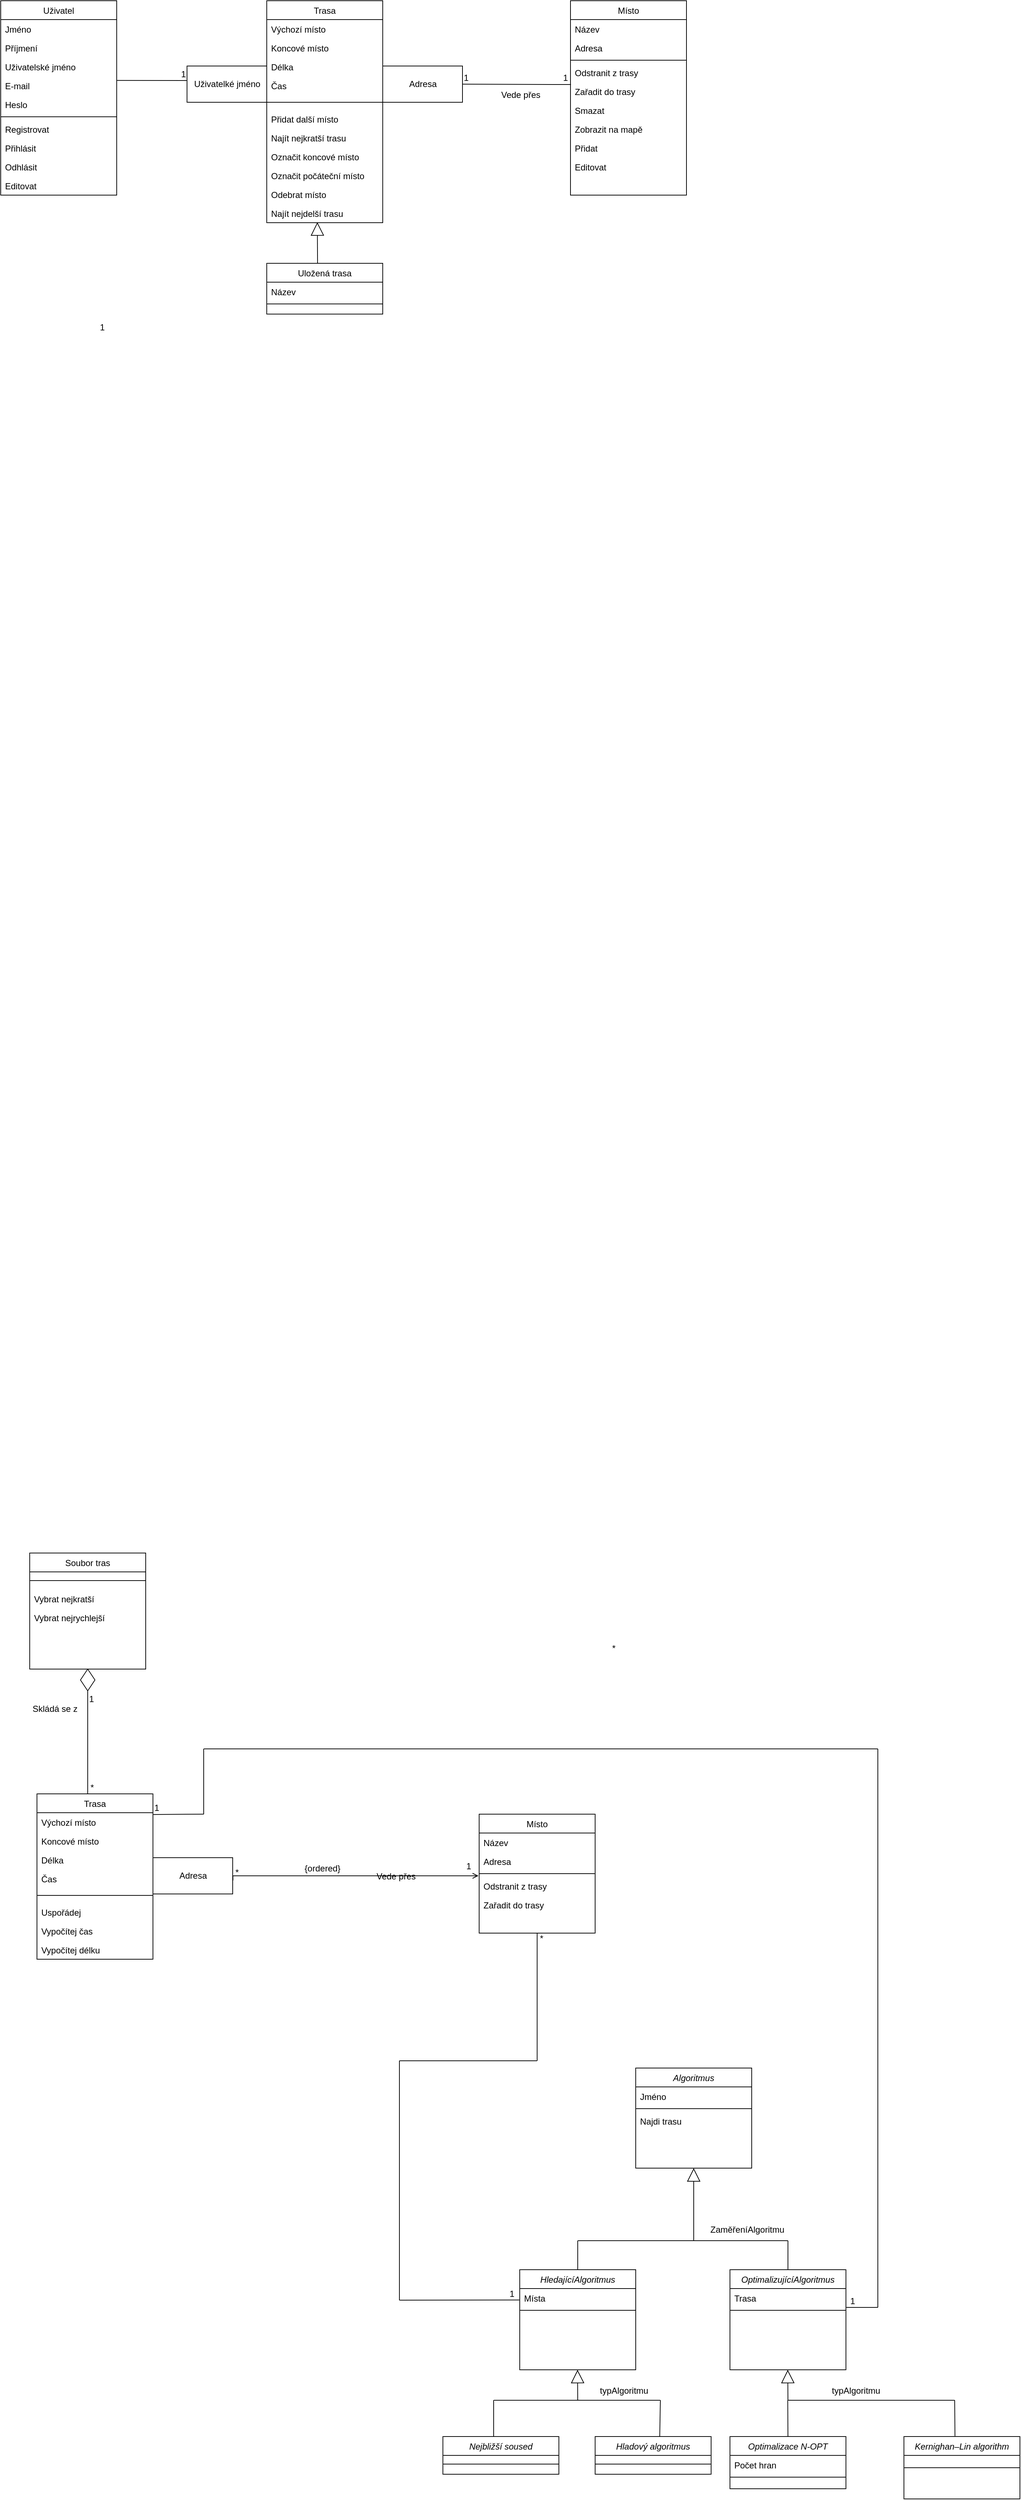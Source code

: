 <mxfile version="20.8.0" type="github">
  <diagram id="C5RBs43oDa-KdzZeNtuy" name="Page-1">
    <mxGraphModel dx="1836" dy="2154" grid="1" gridSize="10" guides="1" tooltips="1" connect="1" arrows="1" fold="1" page="1" pageScale="1" pageWidth="827" pageHeight="1169" math="0" shadow="0">
      <root>
        <mxCell id="WIyWlLk6GJQsqaUBKTNV-0" />
        <mxCell id="WIyWlLk6GJQsqaUBKTNV-1" parent="WIyWlLk6GJQsqaUBKTNV-0" />
        <mxCell id="zkfFHV4jXpPFQw0GAbJ--0" value="Algoritmus" style="swimlane;fontStyle=2;align=center;verticalAlign=top;childLayout=stackLayout;horizontal=1;startSize=26;horizontalStack=0;resizeParent=1;resizeLast=0;collapsible=1;marginBottom=0;rounded=0;shadow=0;strokeWidth=1;" parent="WIyWlLk6GJQsqaUBKTNV-1" vertex="1">
          <mxGeometry x="946" y="1760" width="160" height="138" as="geometry">
            <mxRectangle x="230" y="140" width="160" height="26" as="alternateBounds" />
          </mxGeometry>
        </mxCell>
        <mxCell id="zkfFHV4jXpPFQw0GAbJ--1" value="Jméno" style="text;align=left;verticalAlign=top;spacingLeft=4;spacingRight=4;overflow=hidden;rotatable=0;points=[[0,0.5],[1,0.5]];portConstraint=eastwest;" parent="zkfFHV4jXpPFQw0GAbJ--0" vertex="1">
          <mxGeometry y="26" width="160" height="26" as="geometry" />
        </mxCell>
        <mxCell id="zkfFHV4jXpPFQw0GAbJ--4" value="" style="line;html=1;strokeWidth=1;align=left;verticalAlign=middle;spacingTop=-1;spacingLeft=3;spacingRight=3;rotatable=0;labelPosition=right;points=[];portConstraint=eastwest;" parent="zkfFHV4jXpPFQw0GAbJ--0" vertex="1">
          <mxGeometry y="52" width="160" height="8" as="geometry" />
        </mxCell>
        <mxCell id="zkfFHV4jXpPFQw0GAbJ--5" value="Najdi trasu" style="text;align=left;verticalAlign=top;spacingLeft=4;spacingRight=4;overflow=hidden;rotatable=0;points=[[0,0.5],[1,0.5]];portConstraint=eastwest;" parent="zkfFHV4jXpPFQw0GAbJ--0" vertex="1">
          <mxGeometry y="60" width="160" height="26" as="geometry" />
        </mxCell>
        <mxCell id="zkfFHV4jXpPFQw0GAbJ--17" value="Místo" style="swimlane;fontStyle=0;align=center;verticalAlign=top;childLayout=stackLayout;horizontal=1;startSize=26;horizontalStack=0;resizeParent=1;resizeLast=0;collapsible=1;marginBottom=0;rounded=0;shadow=0;strokeWidth=1;" parent="WIyWlLk6GJQsqaUBKTNV-1" vertex="1">
          <mxGeometry x="730" y="1410" width="160" height="164" as="geometry">
            <mxRectangle x="508" y="120" width="160" height="26" as="alternateBounds" />
          </mxGeometry>
        </mxCell>
        <mxCell id="PRPRRemflatUXukgjwjQ-74" value="Název" style="text;align=left;verticalAlign=top;spacingLeft=4;spacingRight=4;overflow=hidden;rotatable=0;points=[[0,0.5],[1,0.5]];portConstraint=eastwest;rounded=0;shadow=0;html=0;" parent="zkfFHV4jXpPFQw0GAbJ--17" vertex="1">
          <mxGeometry y="26" width="160" height="26" as="geometry" />
        </mxCell>
        <mxCell id="0o7xEiwUKef1w0XgxSPL-0" value="Adresa" style="text;align=left;verticalAlign=top;spacingLeft=4;spacingRight=4;overflow=hidden;rotatable=0;points=[[0,0.5],[1,0.5]];portConstraint=eastwest;rounded=0;shadow=0;html=0;" parent="zkfFHV4jXpPFQw0GAbJ--17" vertex="1">
          <mxGeometry y="52" width="160" height="26" as="geometry" />
        </mxCell>
        <mxCell id="zkfFHV4jXpPFQw0GAbJ--23" value="" style="line;html=1;strokeWidth=1;align=left;verticalAlign=middle;spacingTop=-1;spacingLeft=3;spacingRight=3;rotatable=0;labelPosition=right;points=[];portConstraint=eastwest;" parent="zkfFHV4jXpPFQw0GAbJ--17" vertex="1">
          <mxGeometry y="78" width="160" height="8" as="geometry" />
        </mxCell>
        <mxCell id="zkfFHV4jXpPFQw0GAbJ--25" value="Odstranit z trasy" style="text;align=left;verticalAlign=top;spacingLeft=4;spacingRight=4;overflow=hidden;rotatable=0;points=[[0,0.5],[1,0.5]];portConstraint=eastwest;" parent="zkfFHV4jXpPFQw0GAbJ--17" vertex="1">
          <mxGeometry y="86" width="160" height="26" as="geometry" />
        </mxCell>
        <mxCell id="zkfFHV4jXpPFQw0GAbJ--24" value="Zařadit do trasy" style="text;align=left;verticalAlign=top;spacingLeft=4;spacingRight=4;overflow=hidden;rotatable=0;points=[[0,0.5],[1,0.5]];portConstraint=eastwest;" parent="zkfFHV4jXpPFQw0GAbJ--17" vertex="1">
          <mxGeometry y="112" width="160" height="26" as="geometry" />
        </mxCell>
        <mxCell id="PRPRRemflatUXukgjwjQ-11" value="Nejbližší soused" style="swimlane;fontStyle=2;align=center;verticalAlign=top;childLayout=stackLayout;horizontal=1;startSize=26;horizontalStack=0;resizeParent=1;resizeLast=0;collapsible=1;marginBottom=0;rounded=0;shadow=0;strokeWidth=1;" parent="WIyWlLk6GJQsqaUBKTNV-1" vertex="1">
          <mxGeometry x="680" y="2268" width="160" height="52" as="geometry">
            <mxRectangle x="230" y="140" width="160" height="26" as="alternateBounds" />
          </mxGeometry>
        </mxCell>
        <mxCell id="PRPRRemflatUXukgjwjQ-13" value="" style="line;html=1;strokeWidth=1;align=left;verticalAlign=middle;spacingTop=-1;spacingLeft=3;spacingRight=3;rotatable=0;labelPosition=right;points=[];portConstraint=eastwest;" parent="PRPRRemflatUXukgjwjQ-11" vertex="1">
          <mxGeometry y="26" width="160" height="24" as="geometry" />
        </mxCell>
        <mxCell id="PRPRRemflatUXukgjwjQ-15" value="Trasa" style="swimlane;fontStyle=0;align=center;verticalAlign=top;childLayout=stackLayout;horizontal=1;startSize=26;horizontalStack=0;resizeParent=1;resizeLast=0;collapsible=1;marginBottom=0;rounded=0;shadow=0;strokeWidth=1;" parent="WIyWlLk6GJQsqaUBKTNV-1" vertex="1">
          <mxGeometry x="120" y="1382" width="160" height="228" as="geometry">
            <mxRectangle x="508" y="120" width="160" height="26" as="alternateBounds" />
          </mxGeometry>
        </mxCell>
        <mxCell id="PRPRRemflatUXukgjwjQ-22" value="Výchozí místo" style="text;align=left;verticalAlign=top;spacingLeft=4;spacingRight=4;overflow=hidden;rotatable=0;points=[[0,0.5],[1,0.5]];portConstraint=eastwest;" parent="PRPRRemflatUXukgjwjQ-15" vertex="1">
          <mxGeometry y="26" width="160" height="26" as="geometry" />
        </mxCell>
        <mxCell id="PRPRRemflatUXukgjwjQ-23" value="Koncové místo" style="text;align=left;verticalAlign=top;spacingLeft=4;spacingRight=4;overflow=hidden;rotatable=0;points=[[0,0.5],[1,0.5]];portConstraint=eastwest;" parent="PRPRRemflatUXukgjwjQ-15" vertex="1">
          <mxGeometry y="52" width="160" height="26" as="geometry" />
        </mxCell>
        <mxCell id="PRPRRemflatUXukgjwjQ-83" value="Délka" style="text;align=left;verticalAlign=top;spacingLeft=4;spacingRight=4;overflow=hidden;rotatable=0;points=[[0,0.5],[1,0.5]];portConstraint=eastwest;" parent="PRPRRemflatUXukgjwjQ-15" vertex="1">
          <mxGeometry y="78" width="160" height="26" as="geometry" />
        </mxCell>
        <mxCell id="PRPRRemflatUXukgjwjQ-84" value="Čas" style="text;align=left;verticalAlign=top;spacingLeft=4;spacingRight=4;overflow=hidden;rotatable=0;points=[[0,0.5],[1,0.5]];portConstraint=eastwest;" parent="PRPRRemflatUXukgjwjQ-15" vertex="1">
          <mxGeometry y="104" width="160" height="26" as="geometry" />
        </mxCell>
        <mxCell id="PRPRRemflatUXukgjwjQ-18" value="" style="line;html=1;strokeWidth=1;align=left;verticalAlign=middle;spacingTop=-1;spacingLeft=3;spacingRight=3;rotatable=0;labelPosition=right;points=[];portConstraint=eastwest;" parent="PRPRRemflatUXukgjwjQ-15" vertex="1">
          <mxGeometry y="130" width="160" height="20" as="geometry" />
        </mxCell>
        <mxCell id="PRPRRemflatUXukgjwjQ-120" value="Uspořádej" style="text;align=left;verticalAlign=top;spacingLeft=4;spacingRight=4;overflow=hidden;rotatable=0;points=[[0,0.5],[1,0.5]];portConstraint=eastwest;" parent="PRPRRemflatUXukgjwjQ-15" vertex="1">
          <mxGeometry y="150" width="160" height="26" as="geometry" />
        </mxCell>
        <mxCell id="PRPRRemflatUXukgjwjQ-126" value="Vypočítej čas" style="text;align=left;verticalAlign=top;spacingLeft=4;spacingRight=4;overflow=hidden;rotatable=0;points=[[0,0.5],[1,0.5]];portConstraint=eastwest;" parent="PRPRRemflatUXukgjwjQ-15" vertex="1">
          <mxGeometry y="176" width="160" height="26" as="geometry" />
        </mxCell>
        <mxCell id="PRPRRemflatUXukgjwjQ-127" value="Vypočítej délku" style="text;align=left;verticalAlign=top;spacingLeft=4;spacingRight=4;overflow=hidden;rotatable=0;points=[[0,0.5],[1,0.5]];portConstraint=eastwest;" parent="PRPRRemflatUXukgjwjQ-15" vertex="1">
          <mxGeometry y="202" width="160" height="26" as="geometry" />
        </mxCell>
        <mxCell id="zkfFHV4jXpPFQw0GAbJ--26" value="" style="endArrow=open;shadow=0;strokeWidth=1;rounded=0;endFill=1;edgeStyle=elbowEdgeStyle;elbow=vertical;exitX=1.003;exitY=0.627;exitDx=0;exitDy=0;exitPerimeter=0;" parent="WIyWlLk6GJQsqaUBKTNV-1" source="PRPRRemflatUXukgjwjQ-73" edge="1">
          <mxGeometry x="0.5" y="41" relative="1" as="geometry">
            <mxPoint x="480" y="1522" as="sourcePoint" />
            <mxPoint x="729" y="1495" as="targetPoint" />
            <mxPoint x="-40" y="32" as="offset" />
            <Array as="points">
              <mxPoint x="570" y="1495" />
            </Array>
          </mxGeometry>
        </mxCell>
        <mxCell id="zkfFHV4jXpPFQw0GAbJ--27" value="1" style="resizable=0;align=left;verticalAlign=bottom;labelBackgroundColor=none;fontSize=12;" parent="zkfFHV4jXpPFQw0GAbJ--26" connectable="0" vertex="1">
          <mxGeometry x="-1" relative="1" as="geometry">
            <mxPoint x="320" y="-11" as="offset" />
          </mxGeometry>
        </mxCell>
        <mxCell id="zkfFHV4jXpPFQw0GAbJ--28" value="*" style="resizable=0;align=right;verticalAlign=bottom;labelBackgroundColor=none;fontSize=12;" parent="zkfFHV4jXpPFQw0GAbJ--26" connectable="0" vertex="1">
          <mxGeometry x="1" relative="1" as="geometry">
            <mxPoint x="-329" y="4" as="offset" />
          </mxGeometry>
        </mxCell>
        <mxCell id="zkfFHV4jXpPFQw0GAbJ--29" value="Vede přes" style="text;html=1;resizable=0;points=[];;align=center;verticalAlign=middle;labelBackgroundColor=none;rounded=0;shadow=0;strokeWidth=1;fontSize=12;" parent="zkfFHV4jXpPFQw0GAbJ--26" vertex="1" connectable="0">
          <mxGeometry x="0.5" y="49" relative="1" as="geometry">
            <mxPoint x="144" y="-2406" as="offset" />
          </mxGeometry>
        </mxCell>
        <mxCell id="PRPRRemflatUXukgjwjQ-29" value="Hladový algoritmus" style="swimlane;fontStyle=2;align=center;verticalAlign=top;childLayout=stackLayout;horizontal=1;startSize=26;horizontalStack=0;resizeParent=1;resizeLast=0;collapsible=1;marginBottom=0;rounded=0;shadow=0;strokeWidth=1;" parent="WIyWlLk6GJQsqaUBKTNV-1" vertex="1">
          <mxGeometry x="890" y="2268" width="160" height="52" as="geometry">
            <mxRectangle x="230" y="140" width="160" height="26" as="alternateBounds" />
          </mxGeometry>
        </mxCell>
        <mxCell id="PRPRRemflatUXukgjwjQ-31" value="" style="line;html=1;strokeWidth=1;align=left;verticalAlign=middle;spacingTop=-1;spacingLeft=3;spacingRight=3;rotatable=0;labelPosition=right;points=[];portConstraint=eastwest;" parent="PRPRRemflatUXukgjwjQ-29" vertex="1">
          <mxGeometry y="26" width="160" height="24" as="geometry" />
        </mxCell>
        <mxCell id="PRPRRemflatUXukgjwjQ-33" value="Optimalizace N-OPT" style="swimlane;fontStyle=2;align=center;verticalAlign=top;childLayout=stackLayout;horizontal=1;startSize=26;horizontalStack=0;resizeParent=1;resizeLast=0;collapsible=1;marginBottom=0;rounded=0;shadow=0;strokeWidth=1;" parent="WIyWlLk6GJQsqaUBKTNV-1" vertex="1">
          <mxGeometry x="1076" y="2268" width="160" height="72" as="geometry">
            <mxRectangle x="230" y="140" width="160" height="26" as="alternateBounds" />
          </mxGeometry>
        </mxCell>
        <mxCell id="PRPRRemflatUXukgjwjQ-34" value="Počet hran" style="text;align=left;verticalAlign=top;spacingLeft=4;spacingRight=4;overflow=hidden;rotatable=0;points=[[0,0.5],[1,0.5]];portConstraint=eastwest;" parent="PRPRRemflatUXukgjwjQ-33" vertex="1">
          <mxGeometry y="26" width="160" height="26" as="geometry" />
        </mxCell>
        <mxCell id="PRPRRemflatUXukgjwjQ-35" value="" style="line;html=1;strokeWidth=1;align=left;verticalAlign=middle;spacingTop=-1;spacingLeft=3;spacingRight=3;rotatable=0;labelPosition=right;points=[];portConstraint=eastwest;" parent="PRPRRemflatUXukgjwjQ-33" vertex="1">
          <mxGeometry y="52" width="160" height="8" as="geometry" />
        </mxCell>
        <mxCell id="PRPRRemflatUXukgjwjQ-37" value="" style="endArrow=block;endSize=16;endFill=0;html=1;rounded=0;entryX=0.5;entryY=1;entryDx=0;entryDy=0;" parent="WIyWlLk6GJQsqaUBKTNV-1" target="zkfFHV4jXpPFQw0GAbJ--0" edge="1">
          <mxGeometry x="0.805" y="-35" width="160" relative="1" as="geometry">
            <mxPoint x="1026" y="1938" as="sourcePoint" />
            <mxPoint x="996" y="2088" as="targetPoint" />
            <mxPoint as="offset" />
          </mxGeometry>
        </mxCell>
        <mxCell id="PRPRRemflatUXukgjwjQ-38" value="" style="endArrow=none;html=1;rounded=0;" parent="WIyWlLk6GJQsqaUBKTNV-1" edge="1">
          <mxGeometry width="50" height="50" relative="1" as="geometry">
            <mxPoint x="750" y="2268" as="sourcePoint" />
            <mxPoint x="750" y="2218" as="targetPoint" />
          </mxGeometry>
        </mxCell>
        <mxCell id="PRPRRemflatUXukgjwjQ-39" value="" style="endArrow=none;html=1;rounded=0;" parent="WIyWlLk6GJQsqaUBKTNV-1" edge="1">
          <mxGeometry width="50" height="50" relative="1" as="geometry">
            <mxPoint x="750" y="2218" as="sourcePoint" />
            <mxPoint x="980" y="2218" as="targetPoint" />
          </mxGeometry>
        </mxCell>
        <mxCell id="PRPRRemflatUXukgjwjQ-41" value="" style="endArrow=none;html=1;rounded=0;exitX=0.5;exitY=0;exitDx=0;exitDy=0;" parent="WIyWlLk6GJQsqaUBKTNV-1" source="PRPRRemflatUXukgjwjQ-33" edge="1">
          <mxGeometry width="50" height="50" relative="1" as="geometry">
            <mxPoint x="1155.71" y="2258" as="sourcePoint" />
            <mxPoint x="1155.71" y="2218" as="targetPoint" />
          </mxGeometry>
        </mxCell>
        <mxCell id="PRPRRemflatUXukgjwjQ-43" value="" style="endArrow=none;html=1;rounded=0;exitX=0.557;exitY=-0.004;exitDx=0;exitDy=0;exitPerimeter=0;" parent="WIyWlLk6GJQsqaUBKTNV-1" source="PRPRRemflatUXukgjwjQ-29" edge="1">
          <mxGeometry width="50" height="50" relative="1" as="geometry">
            <mxPoint x="980" y="2258" as="sourcePoint" />
            <mxPoint x="980" y="2218" as="targetPoint" />
          </mxGeometry>
        </mxCell>
        <mxCell id="PRPRRemflatUXukgjwjQ-44" value="" style="endArrow=none;html=1;rounded=0;" parent="WIyWlLk6GJQsqaUBKTNV-1" edge="1">
          <mxGeometry width="50" height="50" relative="1" as="geometry">
            <mxPoint x="1026" y="1998" as="sourcePoint" />
            <mxPoint x="1026" y="1938" as="targetPoint" />
          </mxGeometry>
        </mxCell>
        <mxCell id="PRPRRemflatUXukgjwjQ-45" value="ZaměřeníAlgoritmu" style="text;html=1;strokeColor=none;fillColor=none;align=center;verticalAlign=middle;whiteSpace=wrap;rounded=0;" parent="WIyWlLk6GJQsqaUBKTNV-1" vertex="1">
          <mxGeometry x="1070" y="1968" width="60" height="30" as="geometry" />
        </mxCell>
        <mxCell id="PRPRRemflatUXukgjwjQ-50" value="HledajícíAlgoritmus" style="swimlane;fontStyle=2;align=center;verticalAlign=top;childLayout=stackLayout;horizontal=1;startSize=26;horizontalStack=0;resizeParent=1;resizeLast=0;collapsible=1;marginBottom=0;rounded=0;shadow=0;strokeWidth=1;" parent="WIyWlLk6GJQsqaUBKTNV-1" vertex="1">
          <mxGeometry x="786" y="2038" width="160" height="138" as="geometry">
            <mxRectangle x="230" y="140" width="160" height="26" as="alternateBounds" />
          </mxGeometry>
        </mxCell>
        <mxCell id="PRPRRemflatUXukgjwjQ-51" value="Místa" style="text;align=left;verticalAlign=top;spacingLeft=4;spacingRight=4;overflow=hidden;rotatable=0;points=[[0,0.5],[1,0.5]];portConstraint=eastwest;" parent="PRPRRemflatUXukgjwjQ-50" vertex="1">
          <mxGeometry y="26" width="160" height="26" as="geometry" />
        </mxCell>
        <mxCell id="PRPRRemflatUXukgjwjQ-52" value="" style="line;html=1;strokeWidth=1;align=left;verticalAlign=middle;spacingTop=-1;spacingLeft=3;spacingRight=3;rotatable=0;labelPosition=right;points=[];portConstraint=eastwest;" parent="PRPRRemflatUXukgjwjQ-50" vertex="1">
          <mxGeometry y="52" width="160" height="8" as="geometry" />
        </mxCell>
        <mxCell id="PRPRRemflatUXukgjwjQ-54" value="OptimalizujícíAlgoritmus&#xa;" style="swimlane;fontStyle=2;align=center;verticalAlign=top;childLayout=stackLayout;horizontal=1;startSize=26;horizontalStack=0;resizeParent=1;resizeLast=0;collapsible=1;marginBottom=0;rounded=0;shadow=0;strokeWidth=1;" parent="WIyWlLk6GJQsqaUBKTNV-1" vertex="1">
          <mxGeometry x="1076" y="2038" width="160" height="138" as="geometry">
            <mxRectangle x="230" y="140" width="160" height="26" as="alternateBounds" />
          </mxGeometry>
        </mxCell>
        <mxCell id="PRPRRemflatUXukgjwjQ-55" value="Trasa" style="text;align=left;verticalAlign=top;spacingLeft=4;spacingRight=4;overflow=hidden;rotatable=0;points=[[0,0.5],[1,0.5]];portConstraint=eastwest;" parent="PRPRRemflatUXukgjwjQ-54" vertex="1">
          <mxGeometry y="26" width="160" height="26" as="geometry" />
        </mxCell>
        <mxCell id="PRPRRemflatUXukgjwjQ-56" value="" style="line;html=1;strokeWidth=1;align=left;verticalAlign=middle;spacingTop=-1;spacingLeft=3;spacingRight=3;rotatable=0;labelPosition=right;points=[];portConstraint=eastwest;" parent="PRPRRemflatUXukgjwjQ-54" vertex="1">
          <mxGeometry y="52" width="160" height="8" as="geometry" />
        </mxCell>
        <mxCell id="PRPRRemflatUXukgjwjQ-58" value="" style="endArrow=none;html=1;rounded=0;" parent="WIyWlLk6GJQsqaUBKTNV-1" edge="1">
          <mxGeometry width="50" height="50" relative="1" as="geometry">
            <mxPoint x="866" y="1998" as="sourcePoint" />
            <mxPoint x="1156" y="1998" as="targetPoint" />
          </mxGeometry>
        </mxCell>
        <mxCell id="PRPRRemflatUXukgjwjQ-59" value="" style="endArrow=none;html=1;rounded=0;exitX=0.5;exitY=0;exitDx=0;exitDy=0;" parent="WIyWlLk6GJQsqaUBKTNV-1" source="PRPRRemflatUXukgjwjQ-50" edge="1">
          <mxGeometry width="50" height="50" relative="1" as="geometry">
            <mxPoint x="896" y="2048" as="sourcePoint" />
            <mxPoint x="866" y="1998" as="targetPoint" />
          </mxGeometry>
        </mxCell>
        <mxCell id="PRPRRemflatUXukgjwjQ-60" value="" style="endArrow=none;html=1;rounded=0;exitX=0.5;exitY=0;exitDx=0;exitDy=0;" parent="WIyWlLk6GJQsqaUBKTNV-1" source="PRPRRemflatUXukgjwjQ-54" edge="1">
          <mxGeometry width="50" height="50" relative="1" as="geometry">
            <mxPoint x="1106" y="2048" as="sourcePoint" />
            <mxPoint x="1156" y="1998" as="targetPoint" />
          </mxGeometry>
        </mxCell>
        <mxCell id="PRPRRemflatUXukgjwjQ-61" value="" style="endArrow=block;endSize=16;endFill=0;html=1;rounded=0;entryX=0.5;entryY=1;entryDx=0;entryDy=0;" parent="WIyWlLk6GJQsqaUBKTNV-1" edge="1">
          <mxGeometry x="0.805" y="-35" width="160" relative="1" as="geometry">
            <mxPoint x="866" y="2218" as="sourcePoint" />
            <mxPoint x="865.71" y="2176" as="targetPoint" />
            <mxPoint as="offset" />
          </mxGeometry>
        </mxCell>
        <mxCell id="PRPRRemflatUXukgjwjQ-66" value="" style="endArrow=block;endSize=16;endFill=0;html=1;rounded=0;entryX=0.5;entryY=1;entryDx=0;entryDy=0;" parent="WIyWlLk6GJQsqaUBKTNV-1" edge="1">
          <mxGeometry x="0.805" y="-35" width="160" relative="1" as="geometry">
            <mxPoint x="1156" y="2218" as="sourcePoint" />
            <mxPoint x="1155.71" y="2176" as="targetPoint" />
            <mxPoint as="offset" />
          </mxGeometry>
        </mxCell>
        <mxCell id="PRPRRemflatUXukgjwjQ-67" value="" style="endArrow=none;html=1;rounded=0;" parent="WIyWlLk6GJQsqaUBKTNV-1" edge="1">
          <mxGeometry width="50" height="50" relative="1" as="geometry">
            <mxPoint x="1156" y="2218" as="sourcePoint" />
            <mxPoint x="1386" y="2218" as="targetPoint" />
          </mxGeometry>
        </mxCell>
        <mxCell id="PRPRRemflatUXukgjwjQ-68" value="Kernighan–Lin algorithm" style="swimlane;fontStyle=2;align=center;verticalAlign=top;childLayout=stackLayout;horizontal=1;startSize=26;horizontalStack=0;resizeParent=1;resizeLast=0;collapsible=1;marginBottom=0;rounded=0;shadow=0;strokeWidth=1;" parent="WIyWlLk6GJQsqaUBKTNV-1" vertex="1">
          <mxGeometry x="1316" y="2268" width="160" height="86" as="geometry">
            <mxRectangle x="230" y="140" width="160" height="26" as="alternateBounds" />
          </mxGeometry>
        </mxCell>
        <mxCell id="PRPRRemflatUXukgjwjQ-70" value="" style="line;html=1;strokeWidth=1;align=left;verticalAlign=middle;spacingTop=-1;spacingLeft=3;spacingRight=3;rotatable=0;labelPosition=right;points=[];portConstraint=eastwest;" parent="PRPRRemflatUXukgjwjQ-68" vertex="1">
          <mxGeometry y="26" width="160" height="34" as="geometry" />
        </mxCell>
        <mxCell id="PRPRRemflatUXukgjwjQ-72" value="" style="endArrow=none;html=1;rounded=0;exitX=0.44;exitY=-0.007;exitDx=0;exitDy=0;exitPerimeter=0;" parent="WIyWlLk6GJQsqaUBKTNV-1" source="PRPRRemflatUXukgjwjQ-68" edge="1">
          <mxGeometry width="50" height="50" relative="1" as="geometry">
            <mxPoint x="1336" y="2268" as="sourcePoint" />
            <mxPoint x="1386" y="2218" as="targetPoint" />
          </mxGeometry>
        </mxCell>
        <mxCell id="PRPRRemflatUXukgjwjQ-73" value="Adresa" style="html=1;" parent="WIyWlLk6GJQsqaUBKTNV-1" vertex="1">
          <mxGeometry x="280" y="1470" width="110" height="50" as="geometry" />
        </mxCell>
        <mxCell id="PRPRRemflatUXukgjwjQ-85" value="" style="endArrow=none;html=1;rounded=0;" parent="WIyWlLk6GJQsqaUBKTNV-1" edge="1">
          <mxGeometry width="50" height="50" relative="1" as="geometry">
            <mxPoint x="810" y="1750" as="sourcePoint" />
            <mxPoint x="810" y="1574" as="targetPoint" />
          </mxGeometry>
        </mxCell>
        <mxCell id="PRPRRemflatUXukgjwjQ-86" value="" style="endArrow=none;html=1;rounded=0;" parent="WIyWlLk6GJQsqaUBKTNV-1" edge="1">
          <mxGeometry width="50" height="50" relative="1" as="geometry">
            <mxPoint x="620" y="1750" as="sourcePoint" />
            <mxPoint x="810" y="1750" as="targetPoint" />
          </mxGeometry>
        </mxCell>
        <mxCell id="PRPRRemflatUXukgjwjQ-87" value="" style="endArrow=none;html=1;rounded=0;" parent="WIyWlLk6GJQsqaUBKTNV-1" edge="1">
          <mxGeometry width="50" height="50" relative="1" as="geometry">
            <mxPoint x="620" y="2080" as="sourcePoint" />
            <mxPoint x="620" y="1750" as="targetPoint" />
          </mxGeometry>
        </mxCell>
        <mxCell id="PRPRRemflatUXukgjwjQ-88" value="" style="endArrow=none;html=1;rounded=0;entryX=-0.004;entryY=0.607;entryDx=0;entryDy=0;entryPerimeter=0;" parent="WIyWlLk6GJQsqaUBKTNV-1" target="PRPRRemflatUXukgjwjQ-51" edge="1">
          <mxGeometry width="50" height="50" relative="1" as="geometry">
            <mxPoint x="620" y="2080" as="sourcePoint" />
            <mxPoint x="780" y="2080" as="targetPoint" />
          </mxGeometry>
        </mxCell>
        <mxCell id="PRPRRemflatUXukgjwjQ-91" value="*" style="resizable=0;align=right;verticalAlign=bottom;labelBackgroundColor=none;fontSize=12;" parent="WIyWlLk6GJQsqaUBKTNV-1" connectable="0" vertex="1">
          <mxGeometry x="820" y="1590" as="geometry" />
        </mxCell>
        <mxCell id="PRPRRemflatUXukgjwjQ-92" value="1" style="resizable=0;align=left;verticalAlign=bottom;labelBackgroundColor=none;fontSize=12;direction=west;" parent="WIyWlLk6GJQsqaUBKTNV-1" connectable="0" vertex="1">
          <mxGeometry x="1240" y="2090" as="geometry" />
        </mxCell>
        <mxCell id="PRPRRemflatUXukgjwjQ-93" value="" style="endArrow=none;html=1;rounded=0;" parent="WIyWlLk6GJQsqaUBKTNV-1" edge="1">
          <mxGeometry width="50" height="50" relative="1" as="geometry">
            <mxPoint x="190" y="1382" as="sourcePoint" />
            <mxPoint x="190" y="1240" as="targetPoint" />
          </mxGeometry>
        </mxCell>
        <mxCell id="PRPRRemflatUXukgjwjQ-94" value="" style="endArrow=none;html=1;rounded=0;" parent="WIyWlLk6GJQsqaUBKTNV-1" edge="1">
          <mxGeometry width="50" height="50" relative="1" as="geometry">
            <mxPoint x="350" y="1320" as="sourcePoint" />
            <mxPoint x="1280" y="1320" as="targetPoint" />
          </mxGeometry>
        </mxCell>
        <mxCell id="PRPRRemflatUXukgjwjQ-95" value="" style="endArrow=none;html=1;rounded=0;" parent="WIyWlLk6GJQsqaUBKTNV-1" edge="1">
          <mxGeometry width="50" height="50" relative="1" as="geometry">
            <mxPoint x="1280" y="2090" as="sourcePoint" />
            <mxPoint x="1280" y="1320" as="targetPoint" />
          </mxGeometry>
        </mxCell>
        <mxCell id="PRPRRemflatUXukgjwjQ-96" value="" style="endArrow=none;html=1;rounded=0;exitX=1;exitY=1;exitDx=0;exitDy=0;exitPerimeter=0;" parent="WIyWlLk6GJQsqaUBKTNV-1" source="PRPRRemflatUXukgjwjQ-55" edge="1">
          <mxGeometry width="50" height="50" relative="1" as="geometry">
            <mxPoint x="1236" y="2088" as="sourcePoint" />
            <mxPoint x="1280" y="2090" as="targetPoint" />
          </mxGeometry>
        </mxCell>
        <mxCell id="PRPRRemflatUXukgjwjQ-97" value="1" style="resizable=0;align=left;verticalAlign=bottom;labelBackgroundColor=none;fontSize=12;direction=west;" parent="WIyWlLk6GJQsqaUBKTNV-1" connectable="0" vertex="1">
          <mxGeometry x="770.0" y="2080" as="geometry" />
        </mxCell>
        <mxCell id="PRPRRemflatUXukgjwjQ-98" value="*" style="resizable=0;align=right;verticalAlign=bottom;labelBackgroundColor=none;fontSize=12;" parent="WIyWlLk6GJQsqaUBKTNV-1" connectable="0" vertex="1">
          <mxGeometry x="200.0" y="1382" as="geometry" />
        </mxCell>
        <mxCell id="PRPRRemflatUXukgjwjQ-99" value="Soubor tras" style="swimlane;fontStyle=0;align=center;verticalAlign=top;childLayout=stackLayout;horizontal=1;startSize=26;horizontalStack=0;resizeParent=1;resizeLast=0;collapsible=1;marginBottom=0;rounded=0;shadow=0;strokeWidth=1;" parent="WIyWlLk6GJQsqaUBKTNV-1" vertex="1">
          <mxGeometry x="110" y="1050" width="160" height="160" as="geometry">
            <mxRectangle x="508" y="120" width="160" height="26" as="alternateBounds" />
          </mxGeometry>
        </mxCell>
        <mxCell id="PRPRRemflatUXukgjwjQ-102" value="" style="line;html=1;strokeWidth=1;align=left;verticalAlign=middle;spacingTop=-1;spacingLeft=3;spacingRight=3;rotatable=0;labelPosition=right;points=[];portConstraint=eastwest;" parent="PRPRRemflatUXukgjwjQ-99" vertex="1">
          <mxGeometry y="26" width="160" height="24" as="geometry" />
        </mxCell>
        <mxCell id="PRPRRemflatUXukgjwjQ-19" value="Vybrat nejkratší" style="text;align=left;verticalAlign=top;spacingLeft=4;spacingRight=4;overflow=hidden;rotatable=0;points=[[0,0.5],[1,0.5]];portConstraint=eastwest;" parent="PRPRRemflatUXukgjwjQ-99" vertex="1">
          <mxGeometry y="50" width="160" height="26" as="geometry" />
        </mxCell>
        <mxCell id="PRPRRemflatUXukgjwjQ-20" value="Vybrat nejrychlejší" style="text;align=left;verticalAlign=top;spacingLeft=4;spacingRight=4;overflow=hidden;rotatable=0;points=[[0,0.5],[1,0.5]];portConstraint=eastwest;" parent="PRPRRemflatUXukgjwjQ-99" vertex="1">
          <mxGeometry y="76" width="160" height="26" as="geometry" />
        </mxCell>
        <mxCell id="PRPRRemflatUXukgjwjQ-105" value="" style="endArrow=none;html=1;rounded=0;" parent="WIyWlLk6GJQsqaUBKTNV-1" edge="1">
          <mxGeometry width="50" height="50" relative="1" as="geometry">
            <mxPoint x="350" y="1410" as="sourcePoint" />
            <mxPoint x="350" y="1320" as="targetPoint" />
          </mxGeometry>
        </mxCell>
        <mxCell id="PRPRRemflatUXukgjwjQ-106" value="" style="endArrow=none;html=1;rounded=0;exitX=0.998;exitY=0.095;exitDx=0;exitDy=0;exitPerimeter=0;" parent="WIyWlLk6GJQsqaUBKTNV-1" edge="1">
          <mxGeometry width="50" height="50" relative="1" as="geometry">
            <mxPoint x="279.68" y="1410.47" as="sourcePoint" />
            <mxPoint x="350" y="1410" as="targetPoint" />
          </mxGeometry>
        </mxCell>
        <mxCell id="PRPRRemflatUXukgjwjQ-107" value="1" style="resizable=0;align=left;verticalAlign=bottom;labelBackgroundColor=none;fontSize=12;" parent="WIyWlLk6GJQsqaUBKTNV-1" connectable="0" vertex="1">
          <mxGeometry x="190.0" y="1260.0" as="geometry" />
        </mxCell>
        <mxCell id="PRPRRemflatUXukgjwjQ-108" value="{ordered}" style="text;html=1;strokeColor=none;fillColor=none;align=center;verticalAlign=middle;whiteSpace=wrap;rounded=0;" parent="WIyWlLk6GJQsqaUBKTNV-1" vertex="1">
          <mxGeometry x="484" y="1470" width="60" height="30" as="geometry" />
        </mxCell>
        <mxCell id="PRPRRemflatUXukgjwjQ-109" value="Skládá se z" style="text;html=1;strokeColor=none;fillColor=none;align=center;verticalAlign=middle;whiteSpace=wrap;rounded=0;" parent="WIyWlLk6GJQsqaUBKTNV-1" vertex="1">
          <mxGeometry x="100" y="1250" width="90" height="30" as="geometry" />
        </mxCell>
        <mxCell id="PRPRRemflatUXukgjwjQ-110" value="" style="rhombus;whiteSpace=wrap;html=1;" parent="WIyWlLk6GJQsqaUBKTNV-1" vertex="1">
          <mxGeometry x="180" y="1210" width="20" height="30" as="geometry" />
        </mxCell>
        <mxCell id="PRPRRemflatUXukgjwjQ-111" value="typAlgoritmu" style="text;html=1;strokeColor=none;fillColor=none;align=center;verticalAlign=middle;whiteSpace=wrap;rounded=0;" parent="WIyWlLk6GJQsqaUBKTNV-1" vertex="1">
          <mxGeometry x="900" y="2190" width="60" height="30" as="geometry" />
        </mxCell>
        <mxCell id="PRPRRemflatUXukgjwjQ-112" value="typAlgoritmu" style="text;html=1;strokeColor=none;fillColor=none;align=center;verticalAlign=middle;whiteSpace=wrap;rounded=0;" parent="WIyWlLk6GJQsqaUBKTNV-1" vertex="1">
          <mxGeometry x="1220" y="2190" width="60" height="30" as="geometry" />
        </mxCell>
        <mxCell id="0o7xEiwUKef1w0XgxSPL-1" value="1" style="resizable=0;align=left;verticalAlign=bottom;labelBackgroundColor=none;fontSize=12;direction=west;" parent="WIyWlLk6GJQsqaUBKTNV-1" connectable="0" vertex="1">
          <mxGeometry x="280" y="1410" as="geometry" />
        </mxCell>
        <mxCell id="BEmR0IFdePk5m59CKv5f-0" value="Uživatel" style="swimlane;fontStyle=0;align=center;verticalAlign=top;childLayout=stackLayout;horizontal=1;startSize=26;horizontalStack=0;resizeParent=1;resizeLast=0;collapsible=1;marginBottom=0;rounded=0;shadow=0;strokeWidth=1;" parent="WIyWlLk6GJQsqaUBKTNV-1" vertex="1">
          <mxGeometry x="70" y="-1090" width="160" height="268" as="geometry">
            <mxRectangle x="508" y="120" width="160" height="26" as="alternateBounds" />
          </mxGeometry>
        </mxCell>
        <mxCell id="BEmR0IFdePk5m59CKv5f-1" value="Jméno" style="text;align=left;verticalAlign=top;spacingLeft=4;spacingRight=4;overflow=hidden;rotatable=0;points=[[0,0.5],[1,0.5]];portConstraint=eastwest;rounded=0;shadow=0;html=0;" parent="BEmR0IFdePk5m59CKv5f-0" vertex="1">
          <mxGeometry y="26" width="160" height="26" as="geometry" />
        </mxCell>
        <mxCell id="BEmR0IFdePk5m59CKv5f-2" value="Příjmení" style="text;align=left;verticalAlign=top;spacingLeft=4;spacingRight=4;overflow=hidden;rotatable=0;points=[[0,0.5],[1,0.5]];portConstraint=eastwest;rounded=0;shadow=0;html=0;" parent="BEmR0IFdePk5m59CKv5f-0" vertex="1">
          <mxGeometry y="52" width="160" height="26" as="geometry" />
        </mxCell>
        <mxCell id="BEmR0IFdePk5m59CKv5f-8" value="Uživatelské jméno" style="text;align=left;verticalAlign=top;spacingLeft=4;spacingRight=4;overflow=hidden;rotatable=0;points=[[0,0.5],[1,0.5]];portConstraint=eastwest;rounded=0;shadow=0;html=0;" parent="BEmR0IFdePk5m59CKv5f-0" vertex="1">
          <mxGeometry y="78" width="160" height="26" as="geometry" />
        </mxCell>
        <mxCell id="BEmR0IFdePk5m59CKv5f-9" value="E-mail" style="text;align=left;verticalAlign=top;spacingLeft=4;spacingRight=4;overflow=hidden;rotatable=0;points=[[0,0.5],[1,0.5]];portConstraint=eastwest;rounded=0;shadow=0;html=0;" parent="BEmR0IFdePk5m59CKv5f-0" vertex="1">
          <mxGeometry y="104" width="160" height="26" as="geometry" />
        </mxCell>
        <mxCell id="BEmR0IFdePk5m59CKv5f-10" value="Heslo" style="text;align=left;verticalAlign=top;spacingLeft=4;spacingRight=4;overflow=hidden;rotatable=0;points=[[0,0.5],[1,0.5]];portConstraint=eastwest;rounded=0;shadow=0;html=0;" parent="BEmR0IFdePk5m59CKv5f-0" vertex="1">
          <mxGeometry y="130" width="160" height="26" as="geometry" />
        </mxCell>
        <mxCell id="BEmR0IFdePk5m59CKv5f-3" value="" style="line;html=1;strokeWidth=1;align=left;verticalAlign=middle;spacingTop=-1;spacingLeft=3;spacingRight=3;rotatable=0;labelPosition=right;points=[];portConstraint=eastwest;" parent="BEmR0IFdePk5m59CKv5f-0" vertex="1">
          <mxGeometry y="156" width="160" height="8" as="geometry" />
        </mxCell>
        <mxCell id="BEmR0IFdePk5m59CKv5f-4" value="Registrovat" style="text;align=left;verticalAlign=top;spacingLeft=4;spacingRight=4;overflow=hidden;rotatable=0;points=[[0,0.5],[1,0.5]];portConstraint=eastwest;" parent="BEmR0IFdePk5m59CKv5f-0" vertex="1">
          <mxGeometry y="164" width="160" height="26" as="geometry" />
        </mxCell>
        <mxCell id="BEmR0IFdePk5m59CKv5f-5" value="Přihlásit" style="text;align=left;verticalAlign=top;spacingLeft=4;spacingRight=4;overflow=hidden;rotatable=0;points=[[0,0.5],[1,0.5]];portConstraint=eastwest;" parent="BEmR0IFdePk5m59CKv5f-0" vertex="1">
          <mxGeometry y="190" width="160" height="26" as="geometry" />
        </mxCell>
        <mxCell id="BEmR0IFdePk5m59CKv5f-11" value="Odhlásit" style="text;align=left;verticalAlign=top;spacingLeft=4;spacingRight=4;overflow=hidden;rotatable=0;points=[[0,0.5],[1,0.5]];portConstraint=eastwest;" parent="BEmR0IFdePk5m59CKv5f-0" vertex="1">
          <mxGeometry y="216" width="160" height="26" as="geometry" />
        </mxCell>
        <mxCell id="BEmR0IFdePk5m59CKv5f-12" value="Editovat" style="text;align=left;verticalAlign=top;spacingLeft=4;spacingRight=4;overflow=hidden;rotatable=0;points=[[0,0.5],[1,0.5]];portConstraint=eastwest;" parent="BEmR0IFdePk5m59CKv5f-0" vertex="1">
          <mxGeometry y="242" width="160" height="26" as="geometry" />
        </mxCell>
        <mxCell id="BEmR0IFdePk5m59CKv5f-7" value="*" style="resizable=0;align=right;verticalAlign=bottom;labelBackgroundColor=none;fontSize=12;" parent="WIyWlLk6GJQsqaUBKTNV-1" connectable="0" vertex="1">
          <mxGeometry x="919.67" y="1190" as="geometry" />
        </mxCell>
        <mxCell id="BEmR0IFdePk5m59CKv5f-38" value="" style="resizable=0;align=left;verticalAlign=bottom;labelBackgroundColor=none;fontSize=12;" parent="WIyWlLk6GJQsqaUBKTNV-1" connectable="0" vertex="1">
          <mxGeometry x="817" y="-980" width="160" as="geometry" />
        </mxCell>
        <mxCell id="BEmR0IFdePk5m59CKv5f-39" value="" style="resizable=0;align=left;verticalAlign=bottom;labelBackgroundColor=none;fontSize=12;" parent="WIyWlLk6GJQsqaUBKTNV-1" connectable="0" vertex="1">
          <mxGeometry x="879" y="-960" width="160" as="geometry" />
        </mxCell>
        <mxCell id="raq6NdUe_7kH6Z-9C0gb-15" value="Místo" style="swimlane;fontStyle=0;align=center;verticalAlign=top;childLayout=stackLayout;horizontal=1;startSize=26;horizontalStack=0;resizeParent=1;resizeLast=0;collapsible=1;marginBottom=0;rounded=0;shadow=0;strokeWidth=1;" parent="WIyWlLk6GJQsqaUBKTNV-1" vertex="1">
          <mxGeometry x="856" y="-1090" width="160" height="268" as="geometry">
            <mxRectangle x="508" y="120" width="160" height="26" as="alternateBounds" />
          </mxGeometry>
        </mxCell>
        <mxCell id="raq6NdUe_7kH6Z-9C0gb-16" value="Název" style="text;align=left;verticalAlign=top;spacingLeft=4;spacingRight=4;overflow=hidden;rotatable=0;points=[[0,0.5],[1,0.5]];portConstraint=eastwest;rounded=0;shadow=0;html=0;" parent="raq6NdUe_7kH6Z-9C0gb-15" vertex="1">
          <mxGeometry y="26" width="160" height="26" as="geometry" />
        </mxCell>
        <mxCell id="raq6NdUe_7kH6Z-9C0gb-17" value="Adresa" style="text;align=left;verticalAlign=top;spacingLeft=4;spacingRight=4;overflow=hidden;rotatable=0;points=[[0,0.5],[1,0.5]];portConstraint=eastwest;rounded=0;shadow=0;html=0;" parent="raq6NdUe_7kH6Z-9C0gb-15" vertex="1">
          <mxGeometry y="52" width="160" height="26" as="geometry" />
        </mxCell>
        <mxCell id="raq6NdUe_7kH6Z-9C0gb-18" value="" style="line;html=1;strokeWidth=1;align=left;verticalAlign=middle;spacingTop=-1;spacingLeft=3;spacingRight=3;rotatable=0;labelPosition=right;points=[];portConstraint=eastwest;" parent="raq6NdUe_7kH6Z-9C0gb-15" vertex="1">
          <mxGeometry y="78" width="160" height="8" as="geometry" />
        </mxCell>
        <mxCell id="raq6NdUe_7kH6Z-9C0gb-19" value="Odstranit z trasy" style="text;align=left;verticalAlign=top;spacingLeft=4;spacingRight=4;overflow=hidden;rotatable=0;points=[[0,0.5],[1,0.5]];portConstraint=eastwest;" parent="raq6NdUe_7kH6Z-9C0gb-15" vertex="1">
          <mxGeometry y="86" width="160" height="26" as="geometry" />
        </mxCell>
        <mxCell id="raq6NdUe_7kH6Z-9C0gb-20" value="Zařadit do trasy" style="text;align=left;verticalAlign=top;spacingLeft=4;spacingRight=4;overflow=hidden;rotatable=0;points=[[0,0.5],[1,0.5]];portConstraint=eastwest;" parent="raq6NdUe_7kH6Z-9C0gb-15" vertex="1">
          <mxGeometry y="112" width="160" height="26" as="geometry" />
        </mxCell>
        <mxCell id="BEmR0IFdePk5m59CKv5f-22" value="Smazat" style="text;align=left;verticalAlign=top;spacingLeft=4;spacingRight=4;overflow=hidden;rotatable=0;points=[[0,0.5],[1,0.5]];portConstraint=eastwest;" parent="raq6NdUe_7kH6Z-9C0gb-15" vertex="1">
          <mxGeometry y="138" width="160" height="26" as="geometry" />
        </mxCell>
        <mxCell id="BEmR0IFdePk5m59CKv5f-21" value="Zobrazit na mapě" style="text;align=left;verticalAlign=top;spacingLeft=4;spacingRight=4;overflow=hidden;rotatable=0;points=[[0,0.5],[1,0.5]];portConstraint=eastwest;" parent="raq6NdUe_7kH6Z-9C0gb-15" vertex="1">
          <mxGeometry y="164" width="160" height="26" as="geometry" />
        </mxCell>
        <mxCell id="BEmR0IFdePk5m59CKv5f-24" value="Přidat" style="text;align=left;verticalAlign=top;spacingLeft=4;spacingRight=4;overflow=hidden;rotatable=0;points=[[0,0.5],[1,0.5]];portConstraint=eastwest;" parent="raq6NdUe_7kH6Z-9C0gb-15" vertex="1">
          <mxGeometry y="190" width="160" height="26" as="geometry" />
        </mxCell>
        <mxCell id="BEmR0IFdePk5m59CKv5f-20" value="Editovat" style="text;align=left;verticalAlign=top;spacingLeft=4;spacingRight=4;overflow=hidden;rotatable=0;points=[[0,0.5],[1,0.5]];portConstraint=eastwest;" parent="raq6NdUe_7kH6Z-9C0gb-15" vertex="1">
          <mxGeometry y="216" width="160" height="26" as="geometry" />
        </mxCell>
        <mxCell id="raq6NdUe_7kH6Z-9C0gb-21" value="Trasa" style="swimlane;fontStyle=0;align=center;verticalAlign=top;childLayout=stackLayout;horizontal=1;startSize=26;horizontalStack=0;resizeParent=1;resizeLast=0;collapsible=1;marginBottom=0;rounded=0;shadow=0;strokeWidth=1;" parent="WIyWlLk6GJQsqaUBKTNV-1" vertex="1">
          <mxGeometry x="437" y="-1090" width="160" height="306" as="geometry">
            <mxRectangle x="508" y="120" width="160" height="26" as="alternateBounds" />
          </mxGeometry>
        </mxCell>
        <mxCell id="raq6NdUe_7kH6Z-9C0gb-22" value="Výchozí místo" style="text;align=left;verticalAlign=top;spacingLeft=4;spacingRight=4;overflow=hidden;rotatable=0;points=[[0,0.5],[1,0.5]];portConstraint=eastwest;" parent="raq6NdUe_7kH6Z-9C0gb-21" vertex="1">
          <mxGeometry y="26" width="160" height="26" as="geometry" />
        </mxCell>
        <mxCell id="raq6NdUe_7kH6Z-9C0gb-23" value="Koncové místo" style="text;align=left;verticalAlign=top;spacingLeft=4;spacingRight=4;overflow=hidden;rotatable=0;points=[[0,0.5],[1,0.5]];portConstraint=eastwest;" parent="raq6NdUe_7kH6Z-9C0gb-21" vertex="1">
          <mxGeometry y="52" width="160" height="26" as="geometry" />
        </mxCell>
        <mxCell id="raq6NdUe_7kH6Z-9C0gb-24" value="Délka" style="text;align=left;verticalAlign=top;spacingLeft=4;spacingRight=4;overflow=hidden;rotatable=0;points=[[0,0.5],[1,0.5]];portConstraint=eastwest;" parent="raq6NdUe_7kH6Z-9C0gb-21" vertex="1">
          <mxGeometry y="78" width="160" height="26" as="geometry" />
        </mxCell>
        <mxCell id="raq6NdUe_7kH6Z-9C0gb-25" value="Čas" style="text;align=left;verticalAlign=top;spacingLeft=4;spacingRight=4;overflow=hidden;rotatable=0;points=[[0,0.5],[1,0.5]];portConstraint=eastwest;" parent="raq6NdUe_7kH6Z-9C0gb-21" vertex="1">
          <mxGeometry y="104" width="160" height="26" as="geometry" />
        </mxCell>
        <mxCell id="raq6NdUe_7kH6Z-9C0gb-26" value="" style="line;html=1;strokeWidth=1;align=left;verticalAlign=middle;spacingTop=-1;spacingLeft=3;spacingRight=3;rotatable=0;labelPosition=right;points=[];portConstraint=eastwest;" parent="raq6NdUe_7kH6Z-9C0gb-21" vertex="1">
          <mxGeometry y="130" width="160" height="20" as="geometry" />
        </mxCell>
        <mxCell id="BEmR0IFdePk5m59CKv5f-30" value="Přidat další místo" style="text;align=left;verticalAlign=top;spacingLeft=4;spacingRight=4;overflow=hidden;rotatable=0;points=[[0,0.5],[1,0.5]];portConstraint=eastwest;" parent="raq6NdUe_7kH6Z-9C0gb-21" vertex="1">
          <mxGeometry y="150" width="160" height="26" as="geometry" />
        </mxCell>
        <mxCell id="BEmR0IFdePk5m59CKv5f-36" value="Najít nejkratší trasu" style="text;align=left;verticalAlign=top;spacingLeft=4;spacingRight=4;overflow=hidden;rotatable=0;points=[[0,0.5],[1,0.5]];portConstraint=eastwest;" parent="raq6NdUe_7kH6Z-9C0gb-21" vertex="1">
          <mxGeometry y="176" width="160" height="26" as="geometry" />
        </mxCell>
        <mxCell id="BEmR0IFdePk5m59CKv5f-33" value="Označit koncové místo" style="text;align=left;verticalAlign=top;spacingLeft=4;spacingRight=4;overflow=hidden;rotatable=0;points=[[0,0.5],[1,0.5]];portConstraint=eastwest;" parent="raq6NdUe_7kH6Z-9C0gb-21" vertex="1">
          <mxGeometry y="202" width="160" height="26" as="geometry" />
        </mxCell>
        <mxCell id="BEmR0IFdePk5m59CKv5f-32" value="Označit počáteční místo" style="text;align=left;verticalAlign=top;spacingLeft=4;spacingRight=4;overflow=hidden;rotatable=0;points=[[0,0.5],[1,0.5]];portConstraint=eastwest;" parent="raq6NdUe_7kH6Z-9C0gb-21" vertex="1">
          <mxGeometry y="228" width="160" height="26" as="geometry" />
        </mxCell>
        <mxCell id="BEmR0IFdePk5m59CKv5f-31" value="Odebrat místo" style="text;align=left;verticalAlign=top;spacingLeft=4;spacingRight=4;overflow=hidden;rotatable=0;points=[[0,0.5],[1,0.5]];portConstraint=eastwest;" parent="raq6NdUe_7kH6Z-9C0gb-21" vertex="1">
          <mxGeometry y="254" width="160" height="26" as="geometry" />
        </mxCell>
        <mxCell id="BEmR0IFdePk5m59CKv5f-37" value="Najít nejdelší trasu" style="text;align=left;verticalAlign=top;spacingLeft=4;spacingRight=4;overflow=hidden;rotatable=0;points=[[0,0.5],[1,0.5]];portConstraint=eastwest;" parent="raq6NdUe_7kH6Z-9C0gb-21" vertex="1">
          <mxGeometry y="280" width="160" height="26" as="geometry" />
        </mxCell>
        <mxCell id="raq6NdUe_7kH6Z-9C0gb-34" value="Adresa" style="html=1;" parent="WIyWlLk6GJQsqaUBKTNV-1" vertex="1">
          <mxGeometry x="597" y="-1000" width="110" height="50" as="geometry" />
        </mxCell>
        <mxCell id="raq6NdUe_7kH6Z-9C0gb-38" value="Uložená trasa" style="swimlane;fontStyle=0;align=center;verticalAlign=top;childLayout=stackLayout;horizontal=1;startSize=26;horizontalStack=0;resizeParent=1;resizeLast=0;collapsible=1;marginBottom=0;rounded=0;shadow=0;strokeWidth=1;" parent="WIyWlLk6GJQsqaUBKTNV-1" vertex="1">
          <mxGeometry x="437" y="-728" width="160" height="70" as="geometry">
            <mxRectangle x="508" y="120" width="160" height="26" as="alternateBounds" />
          </mxGeometry>
        </mxCell>
        <mxCell id="raq6NdUe_7kH6Z-9C0gb-40" value="Název" style="text;align=left;verticalAlign=top;spacingLeft=4;spacingRight=4;overflow=hidden;rotatable=0;points=[[0,0.5],[1,0.5]];portConstraint=eastwest;" parent="raq6NdUe_7kH6Z-9C0gb-38" vertex="1">
          <mxGeometry y="26" width="160" height="26" as="geometry" />
        </mxCell>
        <mxCell id="raq6NdUe_7kH6Z-9C0gb-39" value="" style="line;html=1;strokeWidth=1;align=left;verticalAlign=middle;spacingTop=-1;spacingLeft=3;spacingRight=3;rotatable=0;labelPosition=right;points=[];portConstraint=eastwest;" parent="raq6NdUe_7kH6Z-9C0gb-38" vertex="1">
          <mxGeometry y="52" width="160" height="8" as="geometry" />
        </mxCell>
        <mxCell id="raq6NdUe_7kH6Z-9C0gb-74" value="" style="endArrow=block;endSize=16;endFill=0;html=1;rounded=0;exitX=0.438;exitY=0;exitDx=0;exitDy=0;exitPerimeter=0;entryX=0.436;entryY=0.974;entryDx=0;entryDy=0;entryPerimeter=0;" parent="WIyWlLk6GJQsqaUBKTNV-1" source="raq6NdUe_7kH6Z-9C0gb-38" target="BEmR0IFdePk5m59CKv5f-37" edge="1">
          <mxGeometry x="0.805" y="-35" width="160" relative="1" as="geometry">
            <mxPoint x="507" y="-770" as="sourcePoint" />
            <mxPoint x="507" y="-780" as="targetPoint" />
            <mxPoint as="offset" />
          </mxGeometry>
        </mxCell>
        <mxCell id="raq6NdUe_7kH6Z-9C0gb-75" value="1" style="resizable=0;align=right;verticalAlign=bottom;labelBackgroundColor=none;fontSize=12;" parent="WIyWlLk6GJQsqaUBKTNV-1" connectable="0" vertex="1">
          <mxGeometry x="490" y="-876.0" as="geometry">
            <mxPoint x="-275" y="245" as="offset" />
          </mxGeometry>
        </mxCell>
        <mxCell id="raq6NdUe_7kH6Z-9C0gb-76" value="1" style="resizable=0;align=right;verticalAlign=bottom;labelBackgroundColor=none;fontSize=12;" parent="WIyWlLk6GJQsqaUBKTNV-1" connectable="0" vertex="1">
          <mxGeometry x="327" y="-980" as="geometry" />
        </mxCell>
        <mxCell id="raq6NdUe_7kH6Z-9C0gb-78" value="" style="endArrow=none;html=1;rounded=0;exitX=0.004;exitY=0.4;exitDx=0;exitDy=0;exitPerimeter=0;entryX=1;entryY=0.226;entryDx=0;entryDy=0;entryPerimeter=0;" parent="WIyWlLk6GJQsqaUBKTNV-1" source="raq6NdUe_7kH6Z-9C0gb-79" edge="1" target="BEmR0IFdePk5m59CKv5f-9">
          <mxGeometry width="50" height="50" relative="1" as="geometry">
            <mxPoint x="507" y="-1240" as="sourcePoint" />
            <mxPoint x="237" y="-980" as="targetPoint" />
          </mxGeometry>
        </mxCell>
        <mxCell id="raq6NdUe_7kH6Z-9C0gb-79" value="Uživatelké jméno" style="html=1;rotation=0;" parent="WIyWlLk6GJQsqaUBKTNV-1" vertex="1">
          <mxGeometry x="327" y="-1000" width="110" height="50" as="geometry" />
        </mxCell>
        <mxCell id="raq6NdUe_7kH6Z-9C0gb-80" value="" style="endArrow=none;html=1;rounded=0;exitX=1;exitY=0.5;exitDx=0;exitDy=0;entryX=0.004;entryY=0.136;entryDx=0;entryDy=0;entryPerimeter=0;" parent="WIyWlLk6GJQsqaUBKTNV-1" source="raq6NdUe_7kH6Z-9C0gb-34" target="raq6NdUe_7kH6Z-9C0gb-20" edge="1">
          <mxGeometry width="50" height="50" relative="1" as="geometry">
            <mxPoint x="977" y="-1110" as="sourcePoint" />
            <mxPoint x="877" y="-975" as="targetPoint" />
          </mxGeometry>
        </mxCell>
        <mxCell id="raq6NdUe_7kH6Z-9C0gb-82" value="1" style="resizable=0;align=right;verticalAlign=bottom;labelBackgroundColor=none;fontSize=12;" parent="WIyWlLk6GJQsqaUBKTNV-1" connectable="0" vertex="1">
          <mxGeometry x="717" y="-975" as="geometry" />
        </mxCell>
        <mxCell id="raq6NdUe_7kH6Z-9C0gb-83" value="1" style="resizable=0;align=right;verticalAlign=bottom;labelBackgroundColor=none;fontSize=12;" parent="WIyWlLk6GJQsqaUBKTNV-1" connectable="0" vertex="1">
          <mxGeometry x="854" y="-975" as="geometry" />
        </mxCell>
        <mxCell id="raq6NdUe_7kH6Z-9C0gb-85" value="Vede přes" style="text;html=1;resizable=0;points=[];;align=center;verticalAlign=middle;labelBackgroundColor=none;rounded=0;shadow=0;strokeWidth=1;fontSize=12;" parent="WIyWlLk6GJQsqaUBKTNV-1" vertex="1" connectable="0">
          <mxGeometry x="614.768" y="1496.0" as="geometry" />
        </mxCell>
      </root>
    </mxGraphModel>
  </diagram>
</mxfile>
